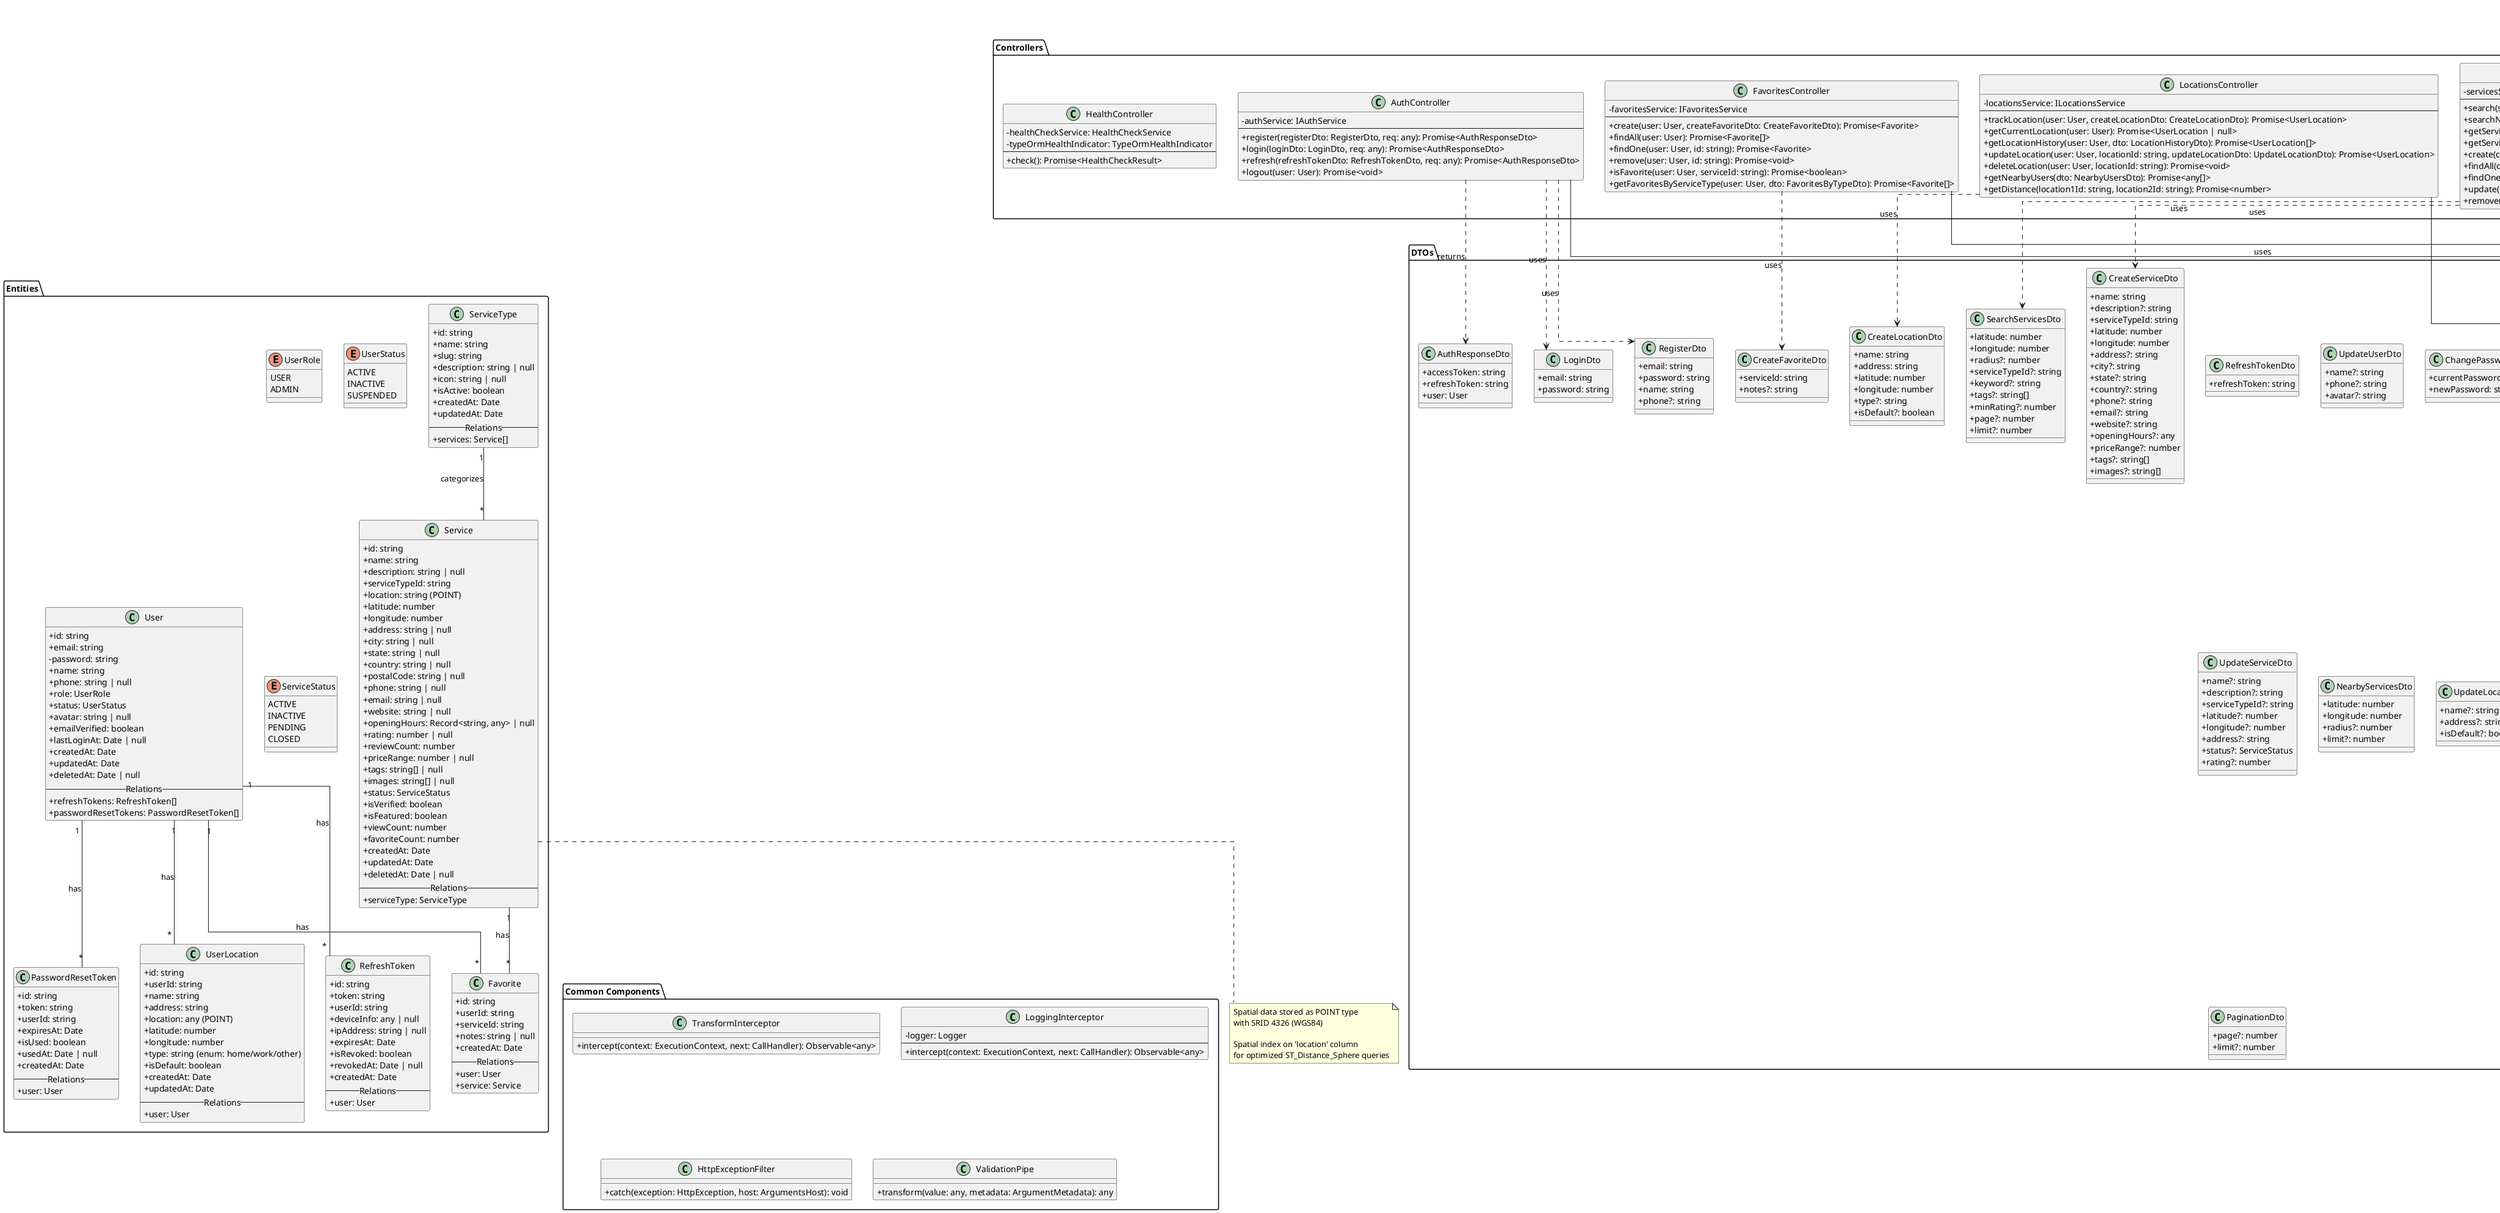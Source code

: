 @startuml Class Diagram - Complete System

' Title
title Location-Based Services Search System - Class Diagram

' Skinparam
skinparam classAttributeIconSize 0
skinparam linetype ortho

' ==================== ENTITIES ====================
package "Entities" {

  enum UserRole {
    USER
    ADMIN
  }

  enum UserStatus {
    ACTIVE
    INACTIVE
    SUSPENDED
  }

  class User {
    +id: string
    +email: string
    -password: string
    +name: string
    +phone: string | null
    +role: UserRole
    +status: UserStatus
    +avatar: string | null
    +emailVerified: boolean
    +lastLoginAt: Date | null
    +createdAt: Date
    +updatedAt: Date
    +deletedAt: Date | null
    --Relations--
    +refreshTokens: RefreshToken[]
    +passwordResetTokens: PasswordResetToken[]
  }

  class RefreshToken {
    +id: string
    +token: string
    +userId: string
    +deviceInfo: any | null
    +ipAddress: string | null
    +expiresAt: Date
    +isRevoked: boolean
    +revokedAt: Date | null
    +createdAt: Date
    --Relations--
    +user: User
  }

  class PasswordResetToken {
    +id: string
    +token: string
    +userId: string
    +expiresAt: Date
    +isUsed: boolean
    +usedAt: Date | null
    +createdAt: Date
    --Relations--
    +user: User
  }

  enum ServiceStatus {
    ACTIVE
    INACTIVE
    PENDING
    CLOSED
  }

  class Service {
    +id: string
    +name: string
    +description: string | null
    +serviceTypeId: string
    +location: string (POINT)
    +latitude: number
    +longitude: number
    +address: string | null
    +city: string | null
    +state: string | null
    +country: string | null
    +postalCode: string | null
    +phone: string | null
    +email: string | null
    +website: string | null
    +openingHours: Record<string, any> | null
    +rating: number | null
    +reviewCount: number
    +priceRange: number | null
    +tags: string[] | null
    +images: string[] | null
    +status: ServiceStatus
    +isVerified: boolean
    +isFeatured: boolean
    +viewCount: number
    +favoriteCount: number
    +createdAt: Date
    +updatedAt: Date
    +deletedAt: Date | null
    --Relations--
    +serviceType: ServiceType
  }

  class ServiceType {
    +id: string
    +name: string
    +slug: string
    +description: string | null
    +icon: string | null
    +isActive: boolean
    +createdAt: Date
    +updatedAt: Date
    --Relations--
    +services: Service[]
  }

  class UserLocation {
    +id: string
    +userId: string
    +name: string
    +address: string
    +location: any (POINT)
    +latitude: number
    +longitude: number
    +type: string (enum: home/work/other)
    +isDefault: boolean
    +createdAt: Date
    +updatedAt: Date
    --Relations--
    +user: User
  }

  class Favorite {
    +id: string
    +userId: string
    +serviceId: string
    +notes: string | null
    +createdAt: Date
    --Relations--
    +user: User
    +service: Service
  }

  ' Entity relationships
  User "1" -- "*" RefreshToken : has
  User "1" -- "*" PasswordResetToken : has
  User "1" -- "*" UserLocation : has
  User "1" -- "*" Favorite : has
  ServiceType "1" -- "*" Service : categorizes
  Service "1" -- "*" Favorite : has
}

' ==================== SERVICE INTERFACES ====================
package "Service Interfaces" {

  interface IAuthService {
    +register(registerDto: RegisterDto, req?: any): Promise<AuthResponseDto>
    +login(loginDto: LoginDto, req?: any): Promise<AuthResponseDto>
    +refresh(userId: string, tokenId: string, req?: any): Promise<AuthResponseDto>
    +logout(userId: string, tokenId?: string): Promise<void>
    +validateUser(email: string, password: string): Promise<User | null>
  }

  interface IUsersService {
    +findOne(id: string): Promise<User>
    +findByEmail(email: string): Promise<User | null>
    +update(id: string, updateUserDto: UpdateUserDto): Promise<User>
    +changePassword(userId: string, changePasswordDto: ChangePasswordDto): Promise<void>
    +forgotPassword(forgotPasswordDto: ForgotPasswordDto): Promise<string>
    +resetPassword(resetPasswordDto: ResetPasswordDto): Promise<void>
    +remove(id: string): Promise<void>
  }

  interface IServicesService {
    +create(createServiceDto: CreateServiceDto): Promise<Service>
    +search(searchDto: SearchServicesDto): Promise<PaginatedServiceResult>
    +searchNearby(latitude: number, longitude: number, radiusInMeters?: number, limit?: number): Promise<ServiceSearchResult[]>
    +findOne(id: string): Promise<Service>
    +findAll(page?: number, limit?: number): Promise<PaginatedServiceResult>
    +update(id: string, updateServiceDto: UpdateServiceDto): Promise<Service>
    +remove(id: string): Promise<void>
    +getServiceTypes(): Promise<ServiceType[]>
    +getServiceType(id: string): Promise<ServiceType>
  }

  interface ILocationsService {
    +trackLocation(userId: string, createLocationDto: CreateLocationDto): Promise<UserLocation>
    +getCurrentLocation(userId: string): Promise<UserLocation | null>
    +getLocationHistory(userId: string, limit?: number): Promise<UserLocation[]>
    +updateLocation(userId: string, locationId: string, updateLocationDto: UpdateLocationDto): Promise<UserLocation>
    +deleteLocation(userId: string, locationId: string): Promise<void>
    +getNearbyUsers(latitude: number, longitude: number, radiusInMeters?: number, limit?: number): Promise<any[]>
    +getDistanceBetweenLocations(location1Id: string, location2Id: string): Promise<number>
  }

  interface IFavoritesService {
    +create(userId: string, createFavoriteDto: CreateFavoriteDto): Promise<Favorite>
    +findAll(userId: string): Promise<Favorite[]>
    +findOne(userId: string, id: string): Promise<Favorite>
    +remove(userId: string, id: string): Promise<void>
    +isFavorite(userId: string, serviceId: string): Promise<boolean>
    +getFavoritesByServiceType(userId: string, serviceTypeId: string): Promise<Favorite[]>
  }
}

' ==================== SERVICE IMPLEMENTATIONS ====================
package "Service Implementations" {

  class AuthService {
    -usersRepository: Repository<User>
    -refreshTokenRepository: Repository<RefreshToken>
    -jwtService: JwtService
    -configService: ConfigService
    --
    +register(registerDto: RegisterDto, req?: any): Promise<AuthResponseDto>
    +login(loginDto: LoginDto, req?: any): Promise<AuthResponseDto>
    +refresh(userId: string, tokenId: string, req?: any): Promise<AuthResponseDto>
    +logout(userId: string, tokenId?: string): Promise<void>
    +validateUser(email: string, password: string): Promise<User | null>
    -generateTokens(user: User, req: any): Promise<TokenPair>
    -hashPassword(password: string): Promise<string>
    -comparePassword(password: string, hash: string): Promise<boolean>
  }

  class UsersService {
    -usersRepository: Repository<User>
    -passwordResetTokenRepository: Repository<PasswordResetToken>
    --
    +findOne(id: string): Promise<User>
    +findByEmail(email: string): Promise<User | null>
    +update(id: string, updateUserDto: UpdateUserDto): Promise<User>
    +changePassword(userId: string, changePasswordDto: ChangePasswordDto): Promise<void>
    +forgotPassword(forgotPasswordDto: ForgotPasswordDto): Promise<string>
    +resetPassword(resetPasswordDto: ResetPasswordDto): Promise<void>
    +remove(id: string): Promise<void>
  }

  class ServicesService {
    -servicesRepository: Repository<Service>
    -serviceTypesRepository: Repository<ServiceType>
    --
    +create(createServiceDto: CreateServiceDto): Promise<Service>
    +search(searchDto: SearchServicesDto): Promise<PaginatedServiceResult>
    +searchNearby(latitude: number, longitude: number, radiusInMeters?: number, limit?: number): Promise<ServiceSearchResult[]>
    +findOne(id: string): Promise<Service>
    +findAll(page?: number, limit?: number): Promise<PaginatedServiceResult>
    +update(id: string, updateServiceDto: UpdateServiceDto): Promise<Service>
    +remove(id: string): Promise<void>
    +getServiceTypes(): Promise<ServiceType[]>
    +getServiceType(id: string): Promise<ServiceType>
  }

  class LocationsService {
    -userLocationsRepository: Repository<UserLocation>
    -dataSource: DataSource
    --
    +trackLocation(userId: string, createLocationDto: CreateLocationDto): Promise<UserLocation>
    +getCurrentLocation(userId: string): Promise<UserLocation | null>
    +getLocationHistory(userId: string, limit?: number): Promise<UserLocation[]>
    +updateLocation(userId: string, locationId: string, updateLocationDto: UpdateLocationDto): Promise<UserLocation>
    +deleteLocation(userId: string, locationId: string): Promise<void>
    +getNearbyUsers(latitude: number, longitude: number, radiusInMeters?: number, limit?: number): Promise<any[]>
    +getDistanceBetweenLocations(location1Id: string, location2Id: string): Promise<number>
  }

  class FavoritesService {
    -favoritesRepository: Repository<Favorite>
    -servicesRepository: Repository<Service>
    --
    +create(userId: string, createFavoriteDto: CreateFavoriteDto): Promise<Favorite>
    +findAll(userId: string): Promise<Favorite[]>
    +findOne(userId: string, id: string): Promise<Favorite>
    +remove(userId: string, id: string): Promise<void>
    +isFavorite(userId: string, serviceId: string): Promise<boolean>
    +getFavoritesByServiceType(userId: string, serviceTypeId: string): Promise<Favorite[]>
  }

  ' Service implementations
  AuthService ..|> IAuthService : implements
  UsersService ..|> IUsersService : implements
  ServicesService ..|> IServicesService : implements
  LocationsService ..|> ILocationsService : implements
  FavoritesService ..|> IFavoritesService : implements
}

' ==================== CONTROLLERS ====================
package "Controllers" {

  class AuthController {
    -authService: IAuthService
    --
    +register(registerDto: RegisterDto, req: any): Promise<AuthResponseDto>
    +login(loginDto: LoginDto, req: any): Promise<AuthResponseDto>
    +refresh(refreshTokenDto: RefreshTokenDto, req: any): Promise<AuthResponseDto>
    +logout(user: User): Promise<void>
  }

  class UsersController {
    -usersService: IUsersService
    --
    +getProfile(user: User): Promise<User>
    +updateProfile(user: User, updateUserDto: UpdateUserDto): Promise<User>
    +changePassword(user: User, changePasswordDto: ChangePasswordDto): Promise<void>
    +forgotPassword(forgotPasswordDto: ForgotPasswordDto): Promise<string>
    +resetPassword(resetPasswordDto: ResetPasswordDto): Promise<void>
    +deleteAccount(user: User): Promise<void>
  }

  class ServicesController {
    -servicesService: IServicesService
    --
    +search(searchDto: SearchServicesDto): Promise<PaginatedServiceResult>
    +searchNearby(dto: NearbyServicesDto): Promise<any[]>
    +getServiceTypes(): Promise<ServiceType[]>
    +getServiceType(id: string): Promise<ServiceType>
    +create(createServiceDto: CreateServiceDto): Promise<Service>
    +findAll(dto: PaginationDto): Promise<PaginatedServiceResult>
    +findOne(id: string): Promise<Service>
    +update(id: string, updateServiceDto: UpdateServiceDto): Promise<Service>
    +remove(id: string): Promise<void>
  }

  class LocationsController {
    -locationsService: ILocationsService
    --
    +trackLocation(user: User, createLocationDto: CreateLocationDto): Promise<UserLocation>
    +getCurrentLocation(user: User): Promise<UserLocation | null>
    +getLocationHistory(user: User, dto: LocationHistoryDto): Promise<UserLocation[]>
    +updateLocation(user: User, locationId: string, updateLocationDto: UpdateLocationDto): Promise<UserLocation>
    +deleteLocation(user: User, locationId: string): Promise<void>
    +getNearbyUsers(dto: NearbyUsersDto): Promise<any[]>
    +getDistance(location1Id: string, location2Id: string): Promise<number>
  }

  class FavoritesController {
    -favoritesService: IFavoritesService
    --
    +create(user: User, createFavoriteDto: CreateFavoriteDto): Promise<Favorite>
    +findAll(user: User): Promise<Favorite[]>
    +findOne(user: User, id: string): Promise<Favorite>
    +remove(user: User, id: string): Promise<void>
    +isFavorite(user: User, serviceId: string): Promise<boolean>
    +getFavoritesByServiceType(user: User, dto: FavoritesByTypeDto): Promise<Favorite[]>
  }

  class HealthController {
    -healthCheckService: HealthCheckService
    -typeOrmHealthIndicator: TypeOrmHealthIndicator
    --
    +check(): Promise<HealthCheckResult>
  }

  ' Controller dependencies on service interfaces
  AuthController --> IAuthService : uses
  UsersController --> IUsersService : uses
  ServicesController --> IServicesService : uses
  LocationsController --> ILocationsService : uses
  FavoritesController --> IFavoritesService : uses
}

' ==================== DTOs ====================
package "DTOs" {

  class RegisterDto {
    +email: string
    +password: string
    +name: string
    +phone?: string
  }

  class LoginDto {
    +email: string
    +password: string
  }

  class AuthResponseDto {
    +accessToken: string
    +refreshToken: string
    +user: User
  }

  class RefreshTokenDto {
    +refreshToken: string
  }

  class UpdateUserDto {
    +name?: string
    +phone?: string
    +avatar?: string
  }

  class ChangePasswordDto {
    +currentPassword: string
    +newPassword: string
  }

  class CreateServiceDto {
    +name: string
    +description?: string
    +serviceTypeId: string
    +latitude: number
    +longitude: number
    +address?: string
    +city?: string
    +state?: string
    +country?: string
    +phone?: string
    +email?: string
    +website?: string
    +openingHours?: any
    +priceRange?: number
    +tags?: string[]
    +images?: string[]
  }

  class UpdateServiceDto {
    +name?: string
    +description?: string
    +serviceTypeId?: string
    +latitude?: number
    +longitude?: number
    +address?: string
    +status?: ServiceStatus
    +rating?: number
  }

  class SearchServicesDto {
    +latitude: number
    +longitude: number
    +radius?: number
    +serviceTypeId?: string
    +keyword?: string
    +tags?: string[]
    +minRating?: number
    +page?: number
    +limit?: number
  }

  class NearbyServicesDto {
    +latitude: number
    +longitude: number
    +radius?: number
    +limit?: number
  }

  class CreateLocationDto {
    +name: string
    +address: string
    +latitude: number
    +longitude: number
    +type?: string
    +isDefault?: boolean
  }

  class UpdateLocationDto {
    +name?: string
    +address?: string
    +isDefault?: boolean
  }

  class CreateFavoriteDto {
    +serviceId: string
    +notes?: string
  }

  class PaginationDto {
    +page?: number
    +limit?: number
  }
}

' ==================== GUARDS ====================
package "Guards & Strategies" {

  class JwtAuthGuard {
    +canActivate(context: ExecutionContext): boolean
  }

  class RefreshJwtAuthGuard {
    +canActivate(context: ExecutionContext): boolean
  }

  class RolesGuard {
    -reflector: Reflector
    --
    +canActivate(context: ExecutionContext): boolean
  }

  class JwtStrategy {
    -usersRepository: Repository<User>
    -configService: ConfigService
    --
    +validate(payload: any): Promise<User>
  }

  class RefreshTokenStrategy {
    -refreshTokenRepository: Repository<RefreshToken>
    -configService: ConfigService
    --
    +validate(payload: any): Promise<any>
  }

  JwtAuthGuard --> JwtStrategy : uses
  RefreshJwtAuthGuard --> RefreshTokenStrategy : uses
}

' ==================== INTERCEPTORS & FILTERS ====================
package "Common Components" {

  class TransformInterceptor {
    +intercept(context: ExecutionContext, next: CallHandler): Observable<any>
  }

  class LoggingInterceptor {
    -logger: Logger
    --
    +intercept(context: ExecutionContext, next: CallHandler): Observable<any>
  }

  class HttpExceptionFilter {
    +catch(exception: HttpException, host: ArgumentsHost): void
  }

  class ValidationPipe {
    +transform(value: any, metadata: ArgumentMetadata): any
  }
}

' Additional relationships
AuthController ..> RegisterDto : uses
AuthController ..> LoginDto : uses
AuthController ..> AuthResponseDto : returns
ServicesController ..> SearchServicesDto : uses
ServicesController ..> CreateServiceDto : uses
LocationsController ..> CreateLocationDto : uses
FavoritesController ..> CreateFavoriteDto : uses

note bottom of Service
  Spatial data stored as POINT type
  with SRID 4326 (WGS84)

  Spatial index on 'location' column
  for optimized ST_Distance_Sphere queries
end note

note bottom of IServicesService
  Dependency Injection Pattern:
  Controllers depend on interfaces,
  not concrete implementations
end note

@enduml
